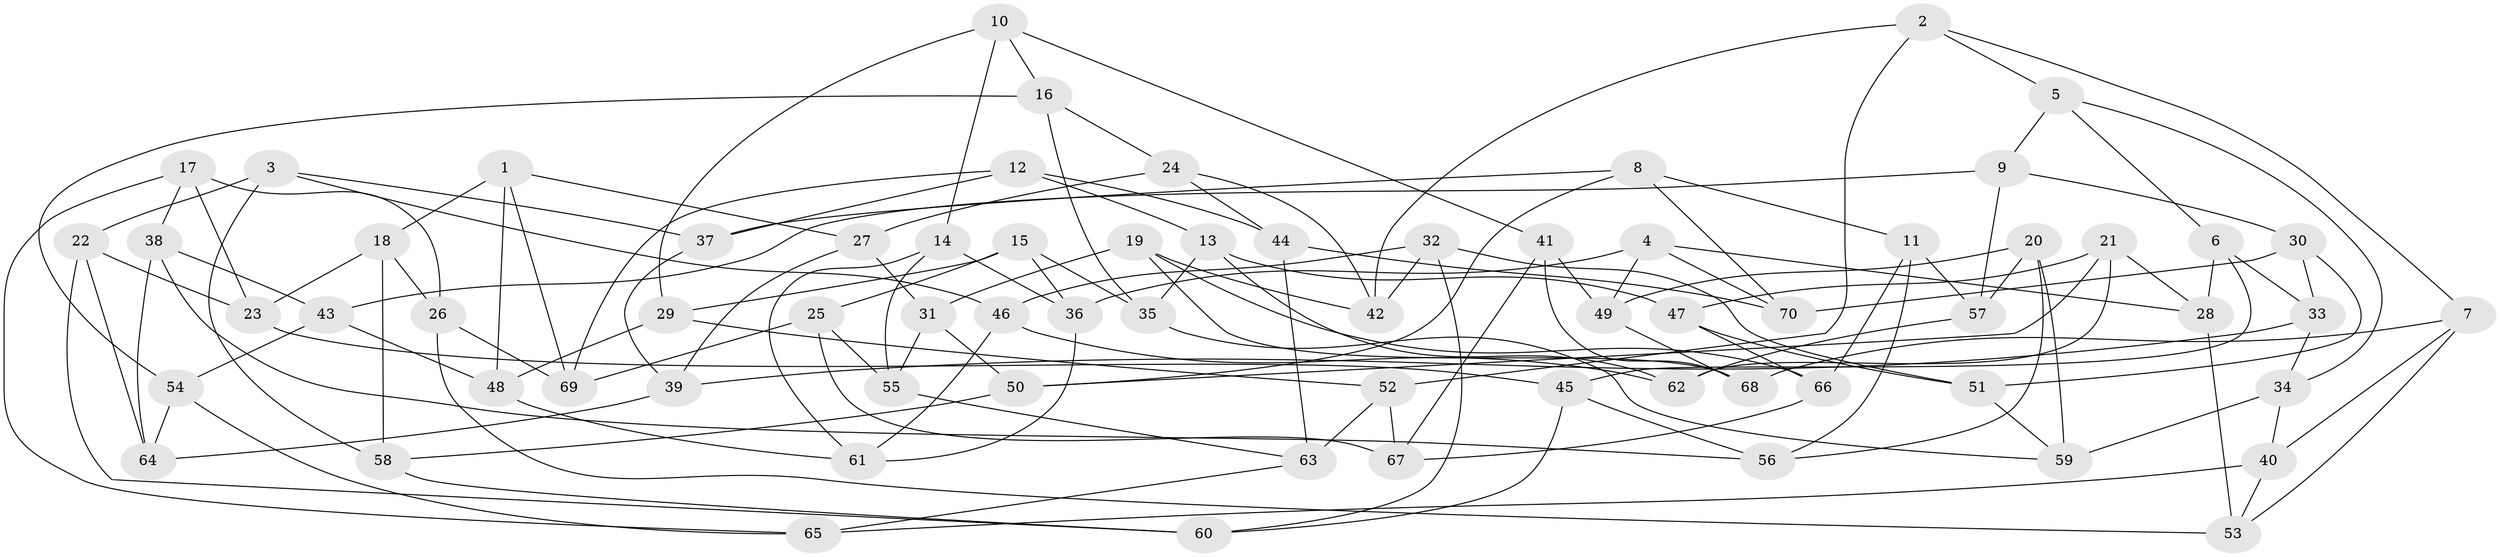 // Generated by graph-tools (version 1.1) at 2025/27/03/09/25 03:27:02]
// undirected, 70 vertices, 140 edges
graph export_dot {
graph [start="1"]
  node [color=gray90,style=filled];
  1;
  2;
  3;
  4;
  5;
  6;
  7;
  8;
  9;
  10;
  11;
  12;
  13;
  14;
  15;
  16;
  17;
  18;
  19;
  20;
  21;
  22;
  23;
  24;
  25;
  26;
  27;
  28;
  29;
  30;
  31;
  32;
  33;
  34;
  35;
  36;
  37;
  38;
  39;
  40;
  41;
  42;
  43;
  44;
  45;
  46;
  47;
  48;
  49;
  50;
  51;
  52;
  53;
  54;
  55;
  56;
  57;
  58;
  59;
  60;
  61;
  62;
  63;
  64;
  65;
  66;
  67;
  68;
  69;
  70;
  1 -- 27;
  1 -- 69;
  1 -- 18;
  1 -- 48;
  2 -- 42;
  2 -- 7;
  2 -- 5;
  2 -- 52;
  3 -- 58;
  3 -- 22;
  3 -- 37;
  3 -- 46;
  4 -- 70;
  4 -- 28;
  4 -- 36;
  4 -- 49;
  5 -- 34;
  5 -- 9;
  5 -- 6;
  6 -- 45;
  6 -- 28;
  6 -- 33;
  7 -- 40;
  7 -- 53;
  7 -- 68;
  8 -- 50;
  8 -- 70;
  8 -- 37;
  8 -- 11;
  9 -- 43;
  9 -- 57;
  9 -- 30;
  10 -- 29;
  10 -- 16;
  10 -- 14;
  10 -- 41;
  11 -- 66;
  11 -- 57;
  11 -- 56;
  12 -- 69;
  12 -- 44;
  12 -- 13;
  12 -- 37;
  13 -- 35;
  13 -- 62;
  13 -- 47;
  14 -- 36;
  14 -- 61;
  14 -- 55;
  15 -- 29;
  15 -- 35;
  15 -- 25;
  15 -- 36;
  16 -- 35;
  16 -- 24;
  16 -- 54;
  17 -- 23;
  17 -- 38;
  17 -- 26;
  17 -- 65;
  18 -- 58;
  18 -- 23;
  18 -- 26;
  19 -- 42;
  19 -- 66;
  19 -- 68;
  19 -- 31;
  20 -- 57;
  20 -- 49;
  20 -- 56;
  20 -- 59;
  21 -- 50;
  21 -- 28;
  21 -- 62;
  21 -- 47;
  22 -- 64;
  22 -- 23;
  22 -- 60;
  23 -- 45;
  24 -- 44;
  24 -- 27;
  24 -- 42;
  25 -- 55;
  25 -- 67;
  25 -- 69;
  26 -- 53;
  26 -- 69;
  27 -- 31;
  27 -- 39;
  28 -- 53;
  29 -- 52;
  29 -- 48;
  30 -- 33;
  30 -- 70;
  30 -- 51;
  31 -- 50;
  31 -- 55;
  32 -- 46;
  32 -- 60;
  32 -- 42;
  32 -- 51;
  33 -- 34;
  33 -- 39;
  34 -- 40;
  34 -- 59;
  35 -- 59;
  36 -- 61;
  37 -- 39;
  38 -- 64;
  38 -- 56;
  38 -- 43;
  39 -- 64;
  40 -- 65;
  40 -- 53;
  41 -- 68;
  41 -- 49;
  41 -- 67;
  43 -- 48;
  43 -- 54;
  44 -- 63;
  44 -- 70;
  45 -- 56;
  45 -- 60;
  46 -- 62;
  46 -- 61;
  47 -- 51;
  47 -- 66;
  48 -- 61;
  49 -- 68;
  50 -- 58;
  51 -- 59;
  52 -- 63;
  52 -- 67;
  54 -- 65;
  54 -- 64;
  55 -- 63;
  57 -- 62;
  58 -- 60;
  63 -- 65;
  66 -- 67;
}
